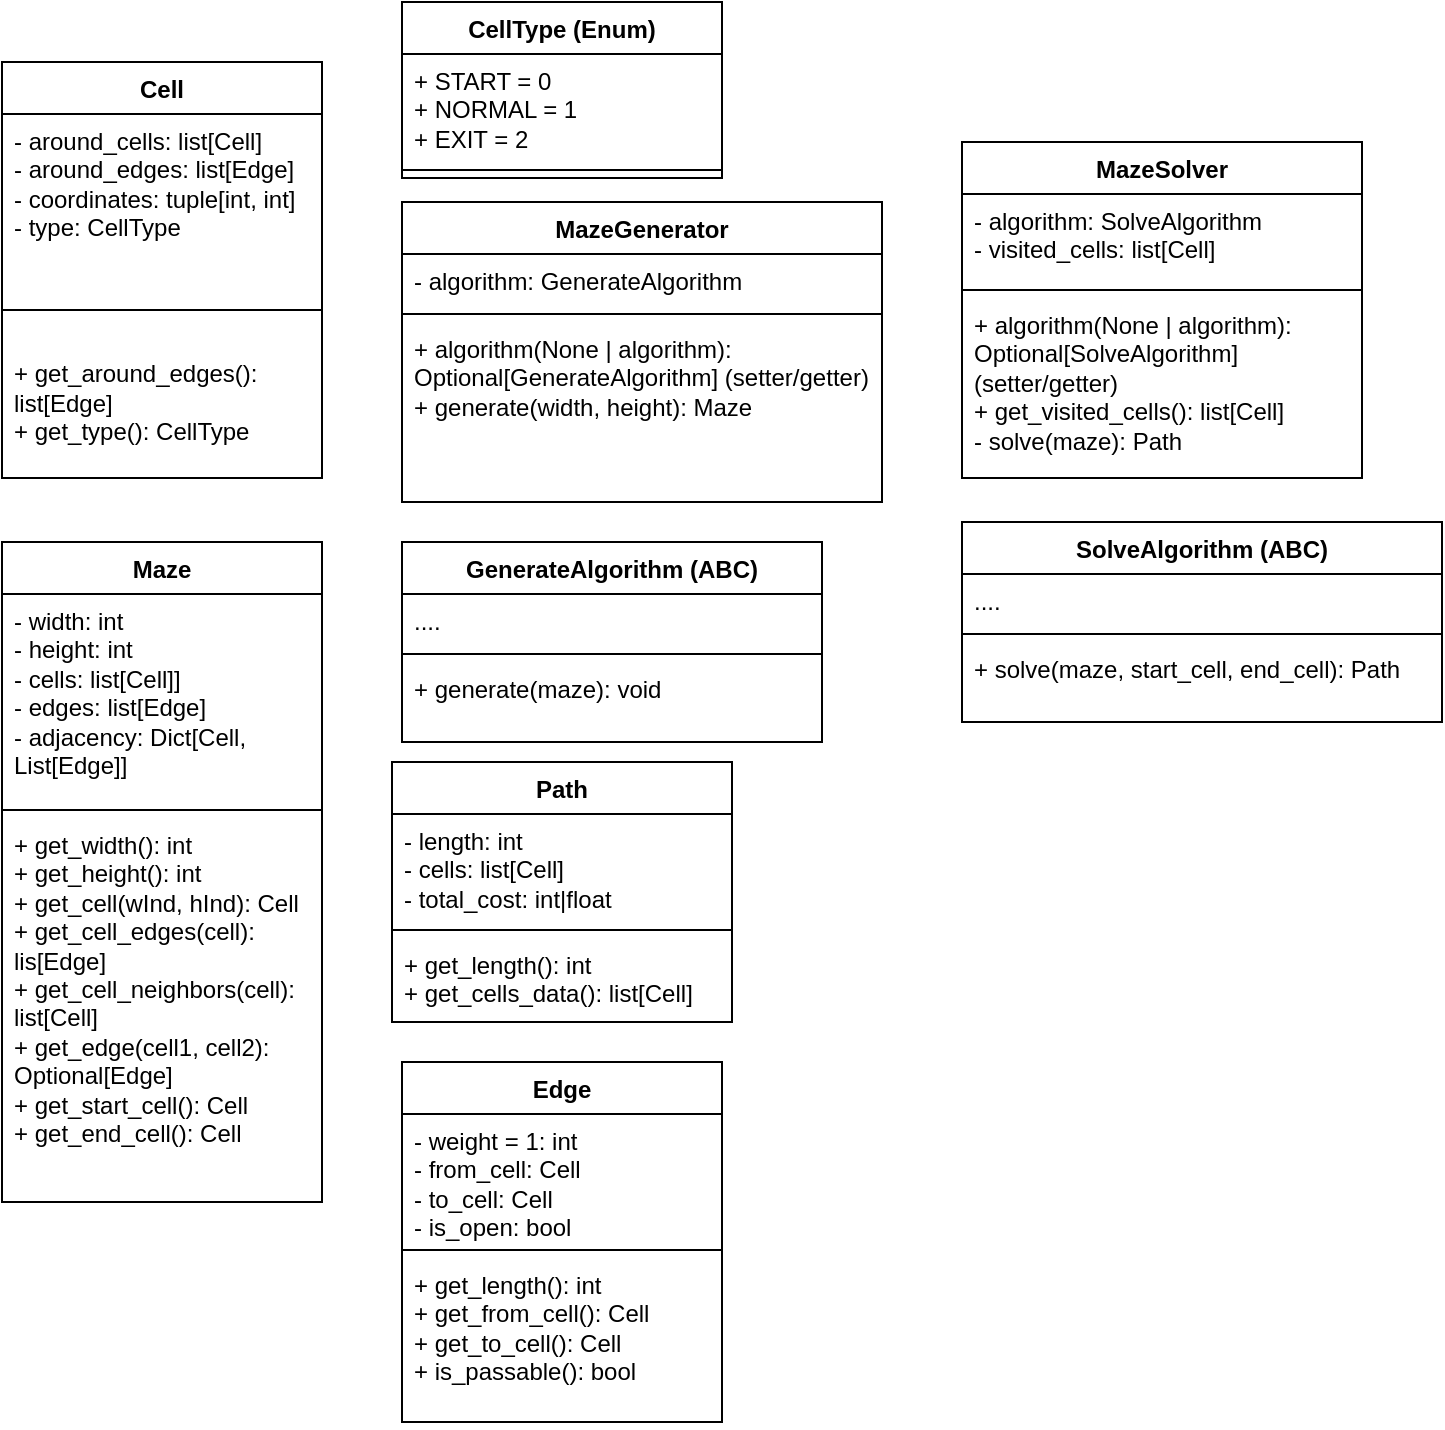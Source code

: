 <mxfile version="28.2.5">
  <diagram name="Страница — 1" id="lxICwSDdIzxTuKWXBi0t">
    <mxGraphModel dx="1465" dy="712" grid="1" gridSize="10" guides="1" tooltips="1" connect="1" arrows="1" fold="1" page="1" pageScale="1" pageWidth="827" pageHeight="1169" math="0" shadow="0">
      <root>
        <mxCell id="0" />
        <mxCell id="1" parent="0" />
        <mxCell id="UNAEBDT1DvHpWt_HRKEn-5" value="Maze" style="swimlane;fontStyle=1;align=center;verticalAlign=top;childLayout=stackLayout;horizontal=1;startSize=26;horizontalStack=0;resizeParent=1;resizeParentMax=0;resizeLast=0;collapsible=1;marginBottom=0;whiteSpace=wrap;html=1;" parent="1" vertex="1">
          <mxGeometry x="40" y="280" width="160" height="330" as="geometry" />
        </mxCell>
        <mxCell id="UNAEBDT1DvHpWt_HRKEn-6" value="&lt;div&gt;- width: int&lt;/div&gt;&lt;div&gt;- height: int&lt;/div&gt;&lt;div&gt;- cells: list[Cell]]&lt;/div&gt;&lt;div&gt;- edges: list[Edge]&lt;/div&gt;&lt;div&gt;- adjacency: Dict[Cell, List[Edge]]&lt;/div&gt;" style="text;strokeColor=none;fillColor=none;align=left;verticalAlign=top;spacingLeft=4;spacingRight=4;overflow=hidden;rotatable=0;points=[[0,0.5],[1,0.5]];portConstraint=eastwest;whiteSpace=wrap;html=1;" parent="UNAEBDT1DvHpWt_HRKEn-5" vertex="1">
          <mxGeometry y="26" width="160" height="104" as="geometry" />
        </mxCell>
        <mxCell id="UNAEBDT1DvHpWt_HRKEn-7" value="" style="line;strokeWidth=1;fillColor=none;align=left;verticalAlign=middle;spacingTop=-1;spacingLeft=3;spacingRight=3;rotatable=0;labelPosition=right;points=[];portConstraint=eastwest;strokeColor=inherit;" parent="UNAEBDT1DvHpWt_HRKEn-5" vertex="1">
          <mxGeometry y="130" width="160" height="8" as="geometry" />
        </mxCell>
        <mxCell id="UNAEBDT1DvHpWt_HRKEn-8" value="&lt;div&gt;+ get_width(): int&lt;/div&gt;&lt;div&gt;+ get_height(): int&lt;/div&gt;&lt;div&gt;+ get_cell(wInd, hInd): Cell&lt;/div&gt;&lt;div&gt;+ get_cell_edges(cell): lis[Edge]&lt;/div&gt;&lt;div&gt;+ get_cell_neighbors(cell): list[Cell]&lt;/div&gt;&lt;div&gt;+ get_edge(cell1, cell2): Optional[Edge]&lt;/div&gt;&lt;div&gt;+ get_start_cell(): Cell&lt;/div&gt;&lt;div&gt;+ get_end_cell(): Cell&lt;/div&gt;&lt;div&gt;&lt;br&gt;&lt;/div&gt;" style="text;strokeColor=none;fillColor=none;align=left;verticalAlign=top;spacingLeft=4;spacingRight=4;overflow=hidden;rotatable=0;points=[[0,0.5],[1,0.5]];portConstraint=eastwest;whiteSpace=wrap;html=1;" parent="UNAEBDT1DvHpWt_HRKEn-5" vertex="1">
          <mxGeometry y="138" width="160" height="192" as="geometry" />
        </mxCell>
        <mxCell id="UNAEBDT1DvHpWt_HRKEn-9" value="MazeGenerator" style="swimlane;fontStyle=1;align=center;verticalAlign=top;childLayout=stackLayout;horizontal=1;startSize=26;horizontalStack=0;resizeParent=1;resizeParentMax=0;resizeLast=0;collapsible=1;marginBottom=0;whiteSpace=wrap;html=1;" parent="1" vertex="1">
          <mxGeometry x="240" y="110" width="240" height="150" as="geometry" />
        </mxCell>
        <mxCell id="UNAEBDT1DvHpWt_HRKEn-10" value="- algorithm: GenerateAlgorithm" style="text;strokeColor=none;fillColor=none;align=left;verticalAlign=top;spacingLeft=4;spacingRight=4;overflow=hidden;rotatable=0;points=[[0,0.5],[1,0.5]];portConstraint=eastwest;whiteSpace=wrap;html=1;" parent="UNAEBDT1DvHpWt_HRKEn-9" vertex="1">
          <mxGeometry y="26" width="240" height="26" as="geometry" />
        </mxCell>
        <mxCell id="UNAEBDT1DvHpWt_HRKEn-11" value="" style="line;strokeWidth=1;fillColor=none;align=left;verticalAlign=middle;spacingTop=-1;spacingLeft=3;spacingRight=3;rotatable=0;labelPosition=right;points=[];portConstraint=eastwest;strokeColor=inherit;" parent="UNAEBDT1DvHpWt_HRKEn-9" vertex="1">
          <mxGeometry y="52" width="240" height="8" as="geometry" />
        </mxCell>
        <mxCell id="UNAEBDT1DvHpWt_HRKEn-12" value="&lt;div&gt;+ algorithm(None | algorithm): Optional[GenerateAlgorithm] (setter/getter)&lt;/div&gt;&lt;div&gt;+ generate(width, height): Maze&lt;/div&gt;&lt;div&gt;&lt;br&gt;&lt;/div&gt;" style="text;strokeColor=none;fillColor=none;align=left;verticalAlign=top;spacingLeft=4;spacingRight=4;overflow=hidden;rotatable=0;points=[[0,0.5],[1,0.5]];portConstraint=eastwest;whiteSpace=wrap;html=1;" parent="UNAEBDT1DvHpWt_HRKEn-9" vertex="1">
          <mxGeometry y="60" width="240" height="90" as="geometry" />
        </mxCell>
        <mxCell id="UNAEBDT1DvHpWt_HRKEn-17" value="Cell" style="swimlane;fontStyle=1;align=center;verticalAlign=top;childLayout=stackLayout;horizontal=1;startSize=26;horizontalStack=0;resizeParent=1;resizeParentMax=0;resizeLast=0;collapsible=1;marginBottom=0;whiteSpace=wrap;html=1;" parent="1" vertex="1">
          <mxGeometry x="40" y="40" width="160" height="208" as="geometry" />
        </mxCell>
        <mxCell id="UNAEBDT1DvHpWt_HRKEn-18" value="&lt;div&gt;- around_cells: list[Cell]&lt;/div&gt;&lt;div&gt;- around_edges: list[Edge]&lt;/div&gt;&lt;div&gt;- coordinates: tuple[int, int]&lt;/div&gt;- type: CellType" style="text;strokeColor=none;fillColor=none;align=left;verticalAlign=top;spacingLeft=4;spacingRight=4;overflow=hidden;rotatable=0;points=[[0,0.5],[1,0.5]];portConstraint=eastwest;whiteSpace=wrap;html=1;" parent="UNAEBDT1DvHpWt_HRKEn-17" vertex="1">
          <mxGeometry y="26" width="160" height="94" as="geometry" />
        </mxCell>
        <mxCell id="UNAEBDT1DvHpWt_HRKEn-19" value="" style="line;strokeWidth=1;fillColor=none;align=left;verticalAlign=middle;spacingTop=-1;spacingLeft=3;spacingRight=3;rotatable=0;labelPosition=right;points=[];portConstraint=eastwest;strokeColor=inherit;" parent="UNAEBDT1DvHpWt_HRKEn-17" vertex="1">
          <mxGeometry y="120" width="160" height="8" as="geometry" />
        </mxCell>
        <mxCell id="UNAEBDT1DvHpWt_HRKEn-20" value="&lt;div&gt;&lt;br&gt;&lt;/div&gt;&lt;div&gt;+ get_around_edges(): list[Edge]&lt;/div&gt;&lt;div&gt;+ get_type(): CellType&lt;/div&gt;" style="text;strokeColor=none;fillColor=none;align=left;verticalAlign=top;spacingLeft=4;spacingRight=4;overflow=hidden;rotatable=0;points=[[0,0.5],[1,0.5]];portConstraint=eastwest;whiteSpace=wrap;html=1;" parent="UNAEBDT1DvHpWt_HRKEn-17" vertex="1">
          <mxGeometry y="128" width="160" height="80" as="geometry" />
        </mxCell>
        <mxCell id="UNAEBDT1DvHpWt_HRKEn-21" value="GenerateAlgorithm (ABC)" style="swimlane;fontStyle=1;align=center;verticalAlign=top;childLayout=stackLayout;horizontal=1;startSize=26;horizontalStack=0;resizeParent=1;resizeParentMax=0;resizeLast=0;collapsible=1;marginBottom=0;whiteSpace=wrap;html=1;" parent="1" vertex="1">
          <mxGeometry x="240" y="280" width="210" height="100" as="geometry" />
        </mxCell>
        <mxCell id="UNAEBDT1DvHpWt_HRKEn-22" value="...." style="text;strokeColor=none;fillColor=none;align=left;verticalAlign=top;spacingLeft=4;spacingRight=4;overflow=hidden;rotatable=0;points=[[0,0.5],[1,0.5]];portConstraint=eastwest;whiteSpace=wrap;html=1;" parent="UNAEBDT1DvHpWt_HRKEn-21" vertex="1">
          <mxGeometry y="26" width="210" height="26" as="geometry" />
        </mxCell>
        <mxCell id="UNAEBDT1DvHpWt_HRKEn-23" value="" style="line;strokeWidth=1;fillColor=none;align=left;verticalAlign=middle;spacingTop=-1;spacingLeft=3;spacingRight=3;rotatable=0;labelPosition=right;points=[];portConstraint=eastwest;strokeColor=inherit;" parent="UNAEBDT1DvHpWt_HRKEn-21" vertex="1">
          <mxGeometry y="52" width="210" height="8" as="geometry" />
        </mxCell>
        <mxCell id="UNAEBDT1DvHpWt_HRKEn-24" value="+ generate(maze): void" style="text;strokeColor=none;fillColor=none;align=left;verticalAlign=top;spacingLeft=4;spacingRight=4;overflow=hidden;rotatable=0;points=[[0,0.5],[1,0.5]];portConstraint=eastwest;whiteSpace=wrap;html=1;" parent="UNAEBDT1DvHpWt_HRKEn-21" vertex="1">
          <mxGeometry y="60" width="210" height="40" as="geometry" />
        </mxCell>
        <mxCell id="PgJjeacBI8URMSUJ63D8-1" value="SolveAlgorithm (ABC)" style="swimlane;fontStyle=1;align=center;verticalAlign=top;childLayout=stackLayout;horizontal=1;startSize=26;horizontalStack=0;resizeParent=1;resizeParentMax=0;resizeLast=0;collapsible=1;marginBottom=0;whiteSpace=wrap;html=1;" parent="1" vertex="1">
          <mxGeometry x="520" y="270" width="240" height="100" as="geometry" />
        </mxCell>
        <mxCell id="PgJjeacBI8URMSUJ63D8-2" value="...." style="text;strokeColor=none;fillColor=none;align=left;verticalAlign=top;spacingLeft=4;spacingRight=4;overflow=hidden;rotatable=0;points=[[0,0.5],[1,0.5]];portConstraint=eastwest;whiteSpace=wrap;html=1;" parent="PgJjeacBI8URMSUJ63D8-1" vertex="1">
          <mxGeometry y="26" width="240" height="26" as="geometry" />
        </mxCell>
        <mxCell id="PgJjeacBI8URMSUJ63D8-3" value="" style="line;strokeWidth=1;fillColor=none;align=left;verticalAlign=middle;spacingTop=-1;spacingLeft=3;spacingRight=3;rotatable=0;labelPosition=right;points=[];portConstraint=eastwest;strokeColor=inherit;" parent="PgJjeacBI8URMSUJ63D8-1" vertex="1">
          <mxGeometry y="52" width="240" height="8" as="geometry" />
        </mxCell>
        <mxCell id="PgJjeacBI8URMSUJ63D8-4" value="+ solve(maze, start_cell, end_cell): Path" style="text;strokeColor=none;fillColor=none;align=left;verticalAlign=top;spacingLeft=4;spacingRight=4;overflow=hidden;rotatable=0;points=[[0,0.5],[1,0.5]];portConstraint=eastwest;whiteSpace=wrap;html=1;" parent="PgJjeacBI8URMSUJ63D8-1" vertex="1">
          <mxGeometry y="60" width="240" height="40" as="geometry" />
        </mxCell>
        <mxCell id="PgJjeacBI8URMSUJ63D8-6" value="MazeSolver" style="swimlane;fontStyle=1;align=center;verticalAlign=top;childLayout=stackLayout;horizontal=1;startSize=26;horizontalStack=0;resizeParent=1;resizeParentMax=0;resizeLast=0;collapsible=1;marginBottom=0;whiteSpace=wrap;html=1;" parent="1" vertex="1">
          <mxGeometry x="520" y="80" width="200" height="168" as="geometry" />
        </mxCell>
        <mxCell id="PgJjeacBI8URMSUJ63D8-7" value="&lt;div&gt;- algorithm: SolveAlgorithm&lt;/div&gt;&lt;div&gt;- visited_cells: list[Cell]&lt;/div&gt;" style="text;strokeColor=none;fillColor=none;align=left;verticalAlign=top;spacingLeft=4;spacingRight=4;overflow=hidden;rotatable=0;points=[[0,0.5],[1,0.5]];portConstraint=eastwest;whiteSpace=wrap;html=1;" parent="PgJjeacBI8URMSUJ63D8-6" vertex="1">
          <mxGeometry y="26" width="200" height="44" as="geometry" />
        </mxCell>
        <mxCell id="PgJjeacBI8URMSUJ63D8-8" value="" style="line;strokeWidth=1;fillColor=none;align=left;verticalAlign=middle;spacingTop=-1;spacingLeft=3;spacingRight=3;rotatable=0;labelPosition=right;points=[];portConstraint=eastwest;strokeColor=inherit;" parent="PgJjeacBI8URMSUJ63D8-6" vertex="1">
          <mxGeometry y="70" width="200" height="8" as="geometry" />
        </mxCell>
        <mxCell id="PgJjeacBI8URMSUJ63D8-9" value="&lt;div&gt;+ algorithm(None | algorithm): Optional[SolveAlgorithm] (setter/getter)&lt;/div&gt;&lt;div&gt;+ get_visited_cells(): list[Cell]&lt;/div&gt;&lt;div&gt;- solve(maze): Path&lt;/div&gt;&lt;div&gt;&lt;br&gt;&lt;/div&gt;&lt;div&gt;&lt;br&gt;&lt;/div&gt;" style="text;strokeColor=none;fillColor=none;align=left;verticalAlign=top;spacingLeft=4;spacingRight=4;overflow=hidden;rotatable=0;points=[[0,0.5],[1,0.5]];portConstraint=eastwest;whiteSpace=wrap;html=1;" parent="PgJjeacBI8URMSUJ63D8-6" vertex="1">
          <mxGeometry y="78" width="200" height="90" as="geometry" />
        </mxCell>
        <mxCell id="1aifUjC9Emc1m-WfbcrD-1" value="Edge" style="swimlane;fontStyle=1;align=center;verticalAlign=top;childLayout=stackLayout;horizontal=1;startSize=26;horizontalStack=0;resizeParent=1;resizeParentMax=0;resizeLast=0;collapsible=1;marginBottom=0;whiteSpace=wrap;html=1;" parent="1" vertex="1">
          <mxGeometry x="240" y="540" width="160" height="180" as="geometry" />
        </mxCell>
        <mxCell id="1aifUjC9Emc1m-WfbcrD-2" value="&lt;div&gt;- weight = 1: int&lt;/div&gt;&lt;div&gt;- from_cell: Cell&lt;/div&gt;&lt;div&gt;- to_cell: Cell&lt;/div&gt;&lt;div&gt;- is_open: bool&lt;/div&gt;" style="text;strokeColor=none;fillColor=none;align=left;verticalAlign=top;spacingLeft=4;spacingRight=4;overflow=hidden;rotatable=0;points=[[0,0.5],[1,0.5]];portConstraint=eastwest;whiteSpace=wrap;html=1;" parent="1aifUjC9Emc1m-WfbcrD-1" vertex="1">
          <mxGeometry y="26" width="160" height="64" as="geometry" />
        </mxCell>
        <mxCell id="1aifUjC9Emc1m-WfbcrD-3" value="" style="line;strokeWidth=1;fillColor=none;align=left;verticalAlign=middle;spacingTop=-1;spacingLeft=3;spacingRight=3;rotatable=0;labelPosition=right;points=[];portConstraint=eastwest;strokeColor=inherit;" parent="1aifUjC9Emc1m-WfbcrD-1" vertex="1">
          <mxGeometry y="90" width="160" height="8" as="geometry" />
        </mxCell>
        <mxCell id="1aifUjC9Emc1m-WfbcrD-4" value="&lt;div&gt;+ get_length(): int&lt;/div&gt;&lt;div&gt;+ get_from_cell(): Cell&lt;/div&gt;&lt;div&gt;+ get_to_cell(): Cell&lt;/div&gt;&lt;div&gt;+ is_passable(): bool&lt;/div&gt;" style="text;strokeColor=none;fillColor=none;align=left;verticalAlign=top;spacingLeft=4;spacingRight=4;overflow=hidden;rotatable=0;points=[[0,0.5],[1,0.5]];portConstraint=eastwest;whiteSpace=wrap;html=1;" parent="1aifUjC9Emc1m-WfbcrD-1" vertex="1">
          <mxGeometry y="98" width="160" height="82" as="geometry" />
        </mxCell>
        <mxCell id="1aifUjC9Emc1m-WfbcrD-5" value="Path" style="swimlane;fontStyle=1;align=center;verticalAlign=top;childLayout=stackLayout;horizontal=1;startSize=26;horizontalStack=0;resizeParent=1;resizeParentMax=0;resizeLast=0;collapsible=1;marginBottom=0;whiteSpace=wrap;html=1;" parent="1" vertex="1">
          <mxGeometry x="235" y="390" width="170" height="130" as="geometry" />
        </mxCell>
        <mxCell id="1aifUjC9Emc1m-WfbcrD-6" value="&lt;div&gt;- length: int&lt;/div&gt;&lt;div&gt;- cells: list[Cell]&lt;/div&gt;&lt;div&gt;- total_cost: int|float&lt;/div&gt;&lt;div&gt;&lt;br&gt;&lt;/div&gt;" style="text;strokeColor=none;fillColor=none;align=left;verticalAlign=top;spacingLeft=4;spacingRight=4;overflow=hidden;rotatable=0;points=[[0,0.5],[1,0.5]];portConstraint=eastwest;whiteSpace=wrap;html=1;" parent="1aifUjC9Emc1m-WfbcrD-5" vertex="1">
          <mxGeometry y="26" width="170" height="54" as="geometry" />
        </mxCell>
        <mxCell id="1aifUjC9Emc1m-WfbcrD-7" value="" style="line;strokeWidth=1;fillColor=none;align=left;verticalAlign=middle;spacingTop=-1;spacingLeft=3;spacingRight=3;rotatable=0;labelPosition=right;points=[];portConstraint=eastwest;strokeColor=inherit;" parent="1aifUjC9Emc1m-WfbcrD-5" vertex="1">
          <mxGeometry y="80" width="170" height="8" as="geometry" />
        </mxCell>
        <mxCell id="1aifUjC9Emc1m-WfbcrD-8" value="&lt;div&gt;+ get_length(): int&lt;/div&gt;&lt;div&gt;+ get_cells_data(): list[Cell]&lt;/div&gt;" style="text;strokeColor=none;fillColor=none;align=left;verticalAlign=top;spacingLeft=4;spacingRight=4;overflow=hidden;rotatable=0;points=[[0,0.5],[1,0.5]];portConstraint=eastwest;whiteSpace=wrap;html=1;" parent="1aifUjC9Emc1m-WfbcrD-5" vertex="1">
          <mxGeometry y="88" width="170" height="42" as="geometry" />
        </mxCell>
        <mxCell id="1aifUjC9Emc1m-WfbcrD-9" value="CellType (Enum)" style="swimlane;fontStyle=1;align=center;verticalAlign=top;childLayout=stackLayout;horizontal=1;startSize=26;horizontalStack=0;resizeParent=1;resizeParentMax=0;resizeLast=0;collapsible=1;marginBottom=0;whiteSpace=wrap;html=1;" parent="1" vertex="1">
          <mxGeometry x="240" y="10" width="160" height="88" as="geometry" />
        </mxCell>
        <mxCell id="1aifUjC9Emc1m-WfbcrD-10" value="&lt;div&gt;+ START = 0&lt;/div&gt;&lt;div&gt;+ NORMAL = 1&lt;/div&gt;&lt;div&gt;+ EXIT = 2&lt;/div&gt;" style="text;strokeColor=none;fillColor=none;align=left;verticalAlign=top;spacingLeft=4;spacingRight=4;overflow=hidden;rotatable=0;points=[[0,0.5],[1,0.5]];portConstraint=eastwest;whiteSpace=wrap;html=1;" parent="1aifUjC9Emc1m-WfbcrD-9" vertex="1">
          <mxGeometry y="26" width="160" height="54" as="geometry" />
        </mxCell>
        <mxCell id="1aifUjC9Emc1m-WfbcrD-11" value="" style="line;strokeWidth=1;fillColor=none;align=left;verticalAlign=middle;spacingTop=-1;spacingLeft=3;spacingRight=3;rotatable=0;labelPosition=right;points=[];portConstraint=eastwest;strokeColor=inherit;" parent="1aifUjC9Emc1m-WfbcrD-9" vertex="1">
          <mxGeometry y="80" width="160" height="8" as="geometry" />
        </mxCell>
      </root>
    </mxGraphModel>
  </diagram>
</mxfile>
